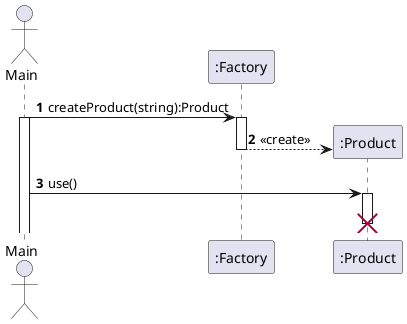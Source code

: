 @startuml simple factory
autonumber

actor Main
participant ":Factory" as factory
participant ":Product" as concreteProduct

Main -> factory : createProduct(string):Product
activate Main
activate factory
factory --> concreteProduct ** : <<create>>
deactivate factory
Main -> concreteProduct : use()
activate concreteProduct
destroy concreteProduct
@enduml
